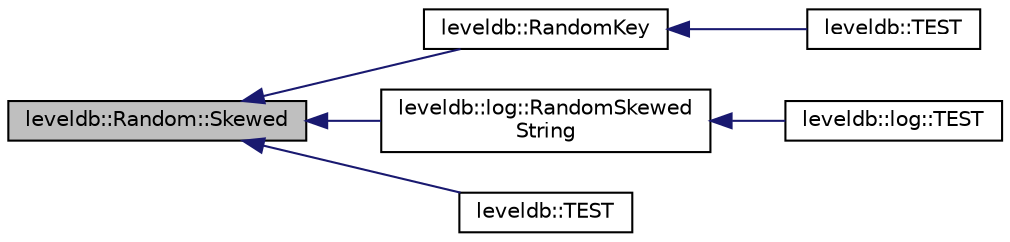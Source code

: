 digraph "leveldb::Random::Skewed"
{
  edge [fontname="Helvetica",fontsize="10",labelfontname="Helvetica",labelfontsize="10"];
  node [fontname="Helvetica",fontsize="10",shape=record];
  rankdir="LR";
  Node1 [label="leveldb::Random::Skewed",height=0.2,width=0.4,color="black", fillcolor="grey75", style="filled" fontcolor="black"];
  Node1 -> Node2 [dir="back",color="midnightblue",fontsize="10",style="solid"];
  Node2 [label="leveldb::RandomKey",height=0.2,width=0.4,color="black", fillcolor="white", style="filled",URL="$namespaceleveldb.html#a1c336258072dc26d61cabcda6bc2db75"];
  Node2 -> Node3 [dir="back",color="midnightblue",fontsize="10",style="solid"];
  Node3 [label="leveldb::TEST",height=0.2,width=0.4,color="black", fillcolor="white", style="filled",URL="$namespaceleveldb.html#a028ed215c12e1998d7073b18fce4c24c"];
  Node1 -> Node4 [dir="back",color="midnightblue",fontsize="10",style="solid"];
  Node4 [label="leveldb::log::RandomSkewed\lString",height=0.2,width=0.4,color="black", fillcolor="white", style="filled",URL="$namespaceleveldb_1_1log.html#a4f28769ffa840923fea43c6825a6a0e2"];
  Node4 -> Node5 [dir="back",color="midnightblue",fontsize="10",style="solid"];
  Node5 [label="leveldb::log::TEST",height=0.2,width=0.4,color="black", fillcolor="white", style="filled",URL="$namespaceleveldb_1_1log.html#a52d33034be964c0d0e40efdf4b423452"];
  Node1 -> Node6 [dir="back",color="midnightblue",fontsize="10",style="solid"];
  Node6 [label="leveldb::TEST",height=0.2,width=0.4,color="black", fillcolor="white", style="filled",URL="$namespaceleveldb.html#adc90f6565a8de1839377305fcb97f70c"];
}
